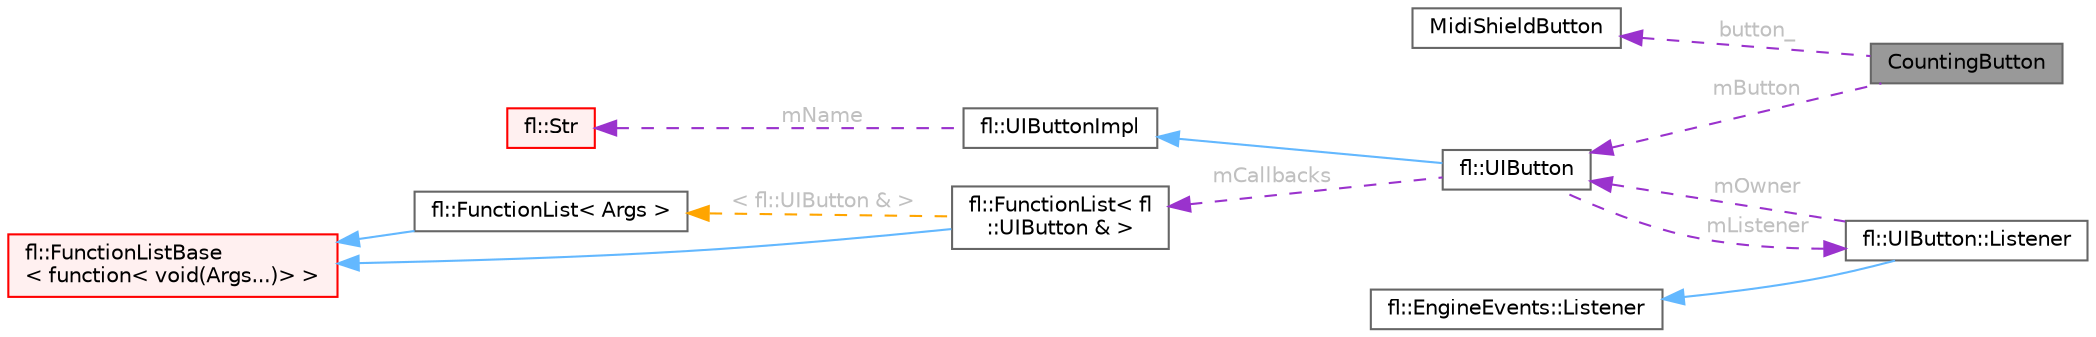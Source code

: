 digraph "CountingButton"
{
 // INTERACTIVE_SVG=YES
 // LATEX_PDF_SIZE
  bgcolor="transparent";
  edge [fontname=Helvetica,fontsize=10,labelfontname=Helvetica,labelfontsize=10];
  node [fontname=Helvetica,fontsize=10,shape=box,height=0.2,width=0.4];
  rankdir="LR";
  Node1 [id="Node000001",label="CountingButton",height=0.2,width=0.4,color="gray40", fillcolor="grey60", style="filled", fontcolor="black",tooltip=" "];
  Node2 -> Node1 [id="edge1_Node000001_Node000002",dir="back",color="darkorchid3",style="dashed",tooltip=" ",label=" button_",fontcolor="grey" ];
  Node2 [id="Node000002",label="MidiShieldButton",height=0.2,width=0.4,color="gray40", fillcolor="white", style="filled",URL="$d0/ddf/class_midi_shield_button.html",tooltip=" "];
  Node3 -> Node1 [id="edge2_Node000001_Node000003",dir="back",color="darkorchid3",style="dashed",tooltip=" ",label=" mButton",fontcolor="grey" ];
  Node3 [id="Node000003",label="fl::UIButton",height=0.2,width=0.4,color="gray40", fillcolor="white", style="filled",URL="$d3/d1d/classfl_1_1_u_i_button.html",tooltip=" "];
  Node4 -> Node3 [id="edge3_Node000003_Node000004",dir="back",color="steelblue1",style="solid",tooltip=" "];
  Node4 [id="Node000004",label="fl::UIButtonImpl",height=0.2,width=0.4,color="gray40", fillcolor="white", style="filled",URL="$d6/d8d/classfl_1_1_u_i_button_impl.html",tooltip=" "];
  Node5 -> Node4 [id="edge4_Node000004_Node000005",dir="back",color="darkorchid3",style="dashed",tooltip=" ",label=" mName",fontcolor="grey" ];
  Node5 [id="Node000005",label="fl::Str",height=0.2,width=0.4,color="red", fillcolor="#FFF0F0", style="filled",URL="$d2/d24/classfl_1_1_str.html",tooltip=" "];
  Node8 -> Node3 [id="edge5_Node000003_Node000008",dir="back",color="darkorchid3",style="dashed",tooltip=" ",label=" mCallbacks",fontcolor="grey" ];
  Node8 [id="Node000008",label="fl::FunctionList\< fl\l::UIButton & \>",height=0.2,width=0.4,color="gray40", fillcolor="white", style="filled",URL="$d1/d5d/classfl_1_1_function_list.html",tooltip=" "];
  Node9 -> Node8 [id="edge6_Node000008_Node000009",dir="back",color="steelblue1",style="solid",tooltip=" "];
  Node9 [id="Node000009",label="fl::FunctionListBase\l\< function\< void(Args...)\> \>",height=0.2,width=0.4,color="red", fillcolor="#FFF0F0", style="filled",URL="$d7/de3/classfl_1_1_function_list_base.html",tooltip=" "];
  Node27 -> Node8 [id="edge7_Node000008_Node000027",dir="back",color="orange",style="dashed",tooltip=" ",label=" \< fl::UIButton & \>",fontcolor="grey" ];
  Node27 [id="Node000027",label="fl::FunctionList\< Args \>",height=0.2,width=0.4,color="gray40", fillcolor="white", style="filled",URL="$d1/d5d/classfl_1_1_function_list.html",tooltip=" "];
  Node9 -> Node27 [id="edge8_Node000027_Node000009",dir="back",color="steelblue1",style="solid",tooltip=" "];
  Node28 -> Node3 [id="edge9_Node000003_Node000028",dir="back",color="darkorchid3",style="dashed",tooltip=" ",label=" mListener",fontcolor="grey" ];
  Node28 [id="Node000028",label="fl::UIButton::Listener",height=0.2,width=0.4,color="gray40", fillcolor="white", style="filled",URL="$d2/d68/structfl_1_1_u_i_button_1_1_listener.html",tooltip=" "];
  Node29 -> Node28 [id="edge10_Node000028_Node000029",dir="back",color="steelblue1",style="solid",tooltip=" "];
  Node29 [id="Node000029",label="fl::EngineEvents::Listener",height=0.2,width=0.4,color="gray40", fillcolor="white", style="filled",URL="$db/da2/classfl_1_1_engine_events_1_1_listener.html",tooltip=" "];
  Node3 -> Node28 [id="edge11_Node000028_Node000003",dir="back",color="darkorchid3",style="dashed",tooltip=" ",label=" mOwner",fontcolor="grey" ];
}
